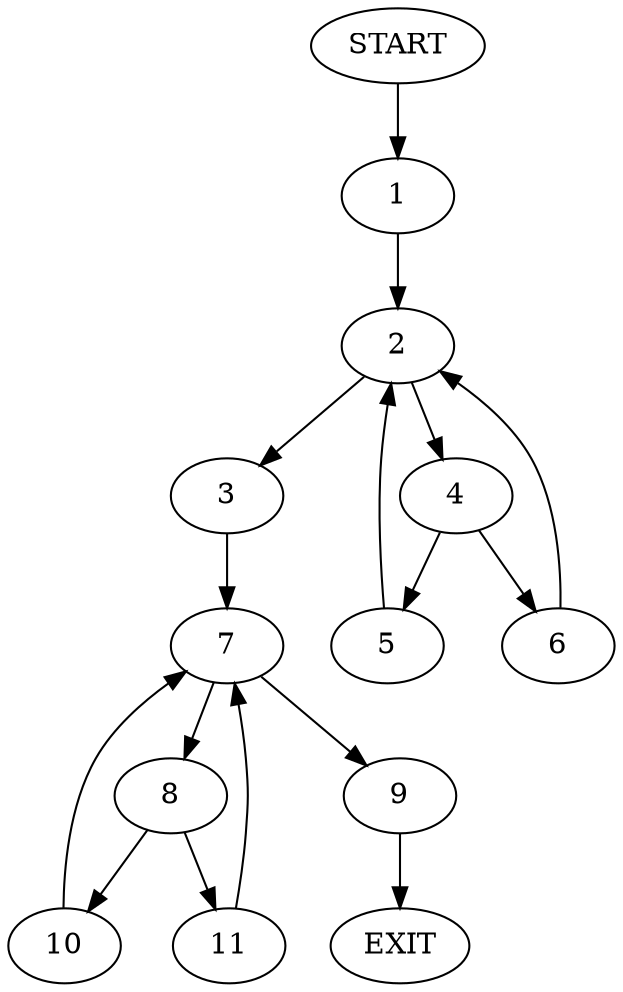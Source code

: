 digraph {
0 [label="START"];
1;
2;
3;
4;
5;
6;
7;
8;
9;
10;
11;
12 [label="EXIT"];
0 -> 1;
1 -> 2;
2 -> 3;
2 -> 4;
4 -> 5;
4 -> 6;
3 -> 7;
6 -> 2;
5 -> 2;
7 -> 8;
7 -> 9;
9 -> 12;
8 -> 10;
8 -> 11;
10 -> 7;
11 -> 7;
}
